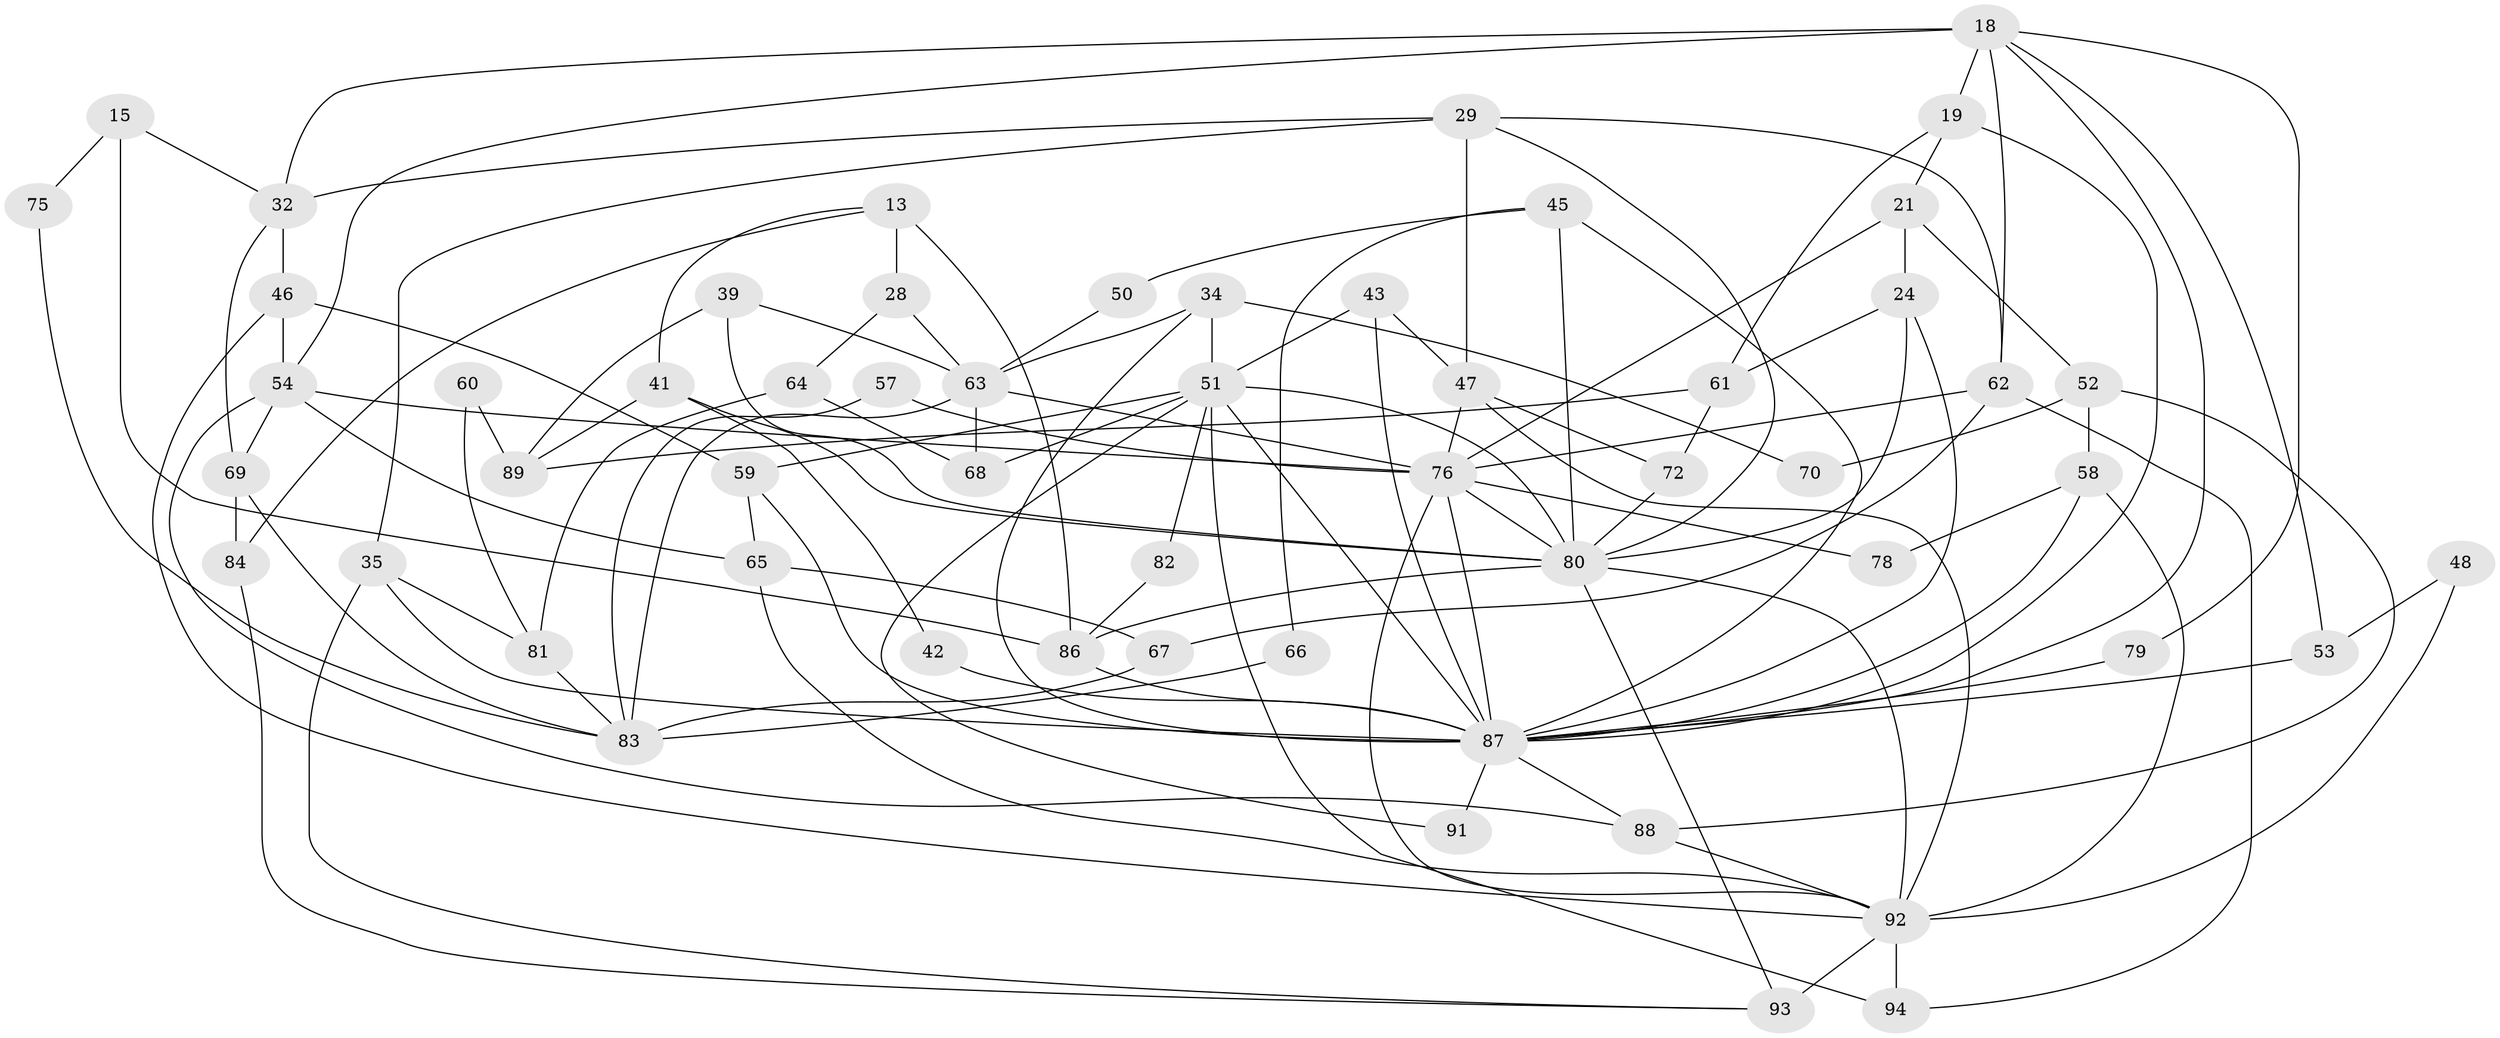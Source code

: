 // original degree distribution, {3: 0.2872340425531915, 6: 0.09574468085106383, 5: 0.18085106382978725, 4: 0.2553191489361702, 7: 0.0425531914893617, 2: 0.1276595744680851, 8: 0.010638297872340425}
// Generated by graph-tools (version 1.1) at 2025/52/03/04/25 21:52:48]
// undirected, 56 vertices, 121 edges
graph export_dot {
graph [start="1"]
  node [color=gray90,style=filled];
  13;
  15;
  18 [super="+1+9"];
  19;
  21;
  24;
  28;
  29;
  32 [super="+14"];
  34 [super="+33"];
  35 [super="+22"];
  39;
  41;
  42;
  43;
  45;
  46;
  47 [super="+12+26"];
  48;
  50;
  51 [super="+17"];
  52;
  53;
  54 [super="+8"];
  57;
  58 [super="+4+11"];
  59 [super="+25"];
  60;
  61;
  62 [super="+31"];
  63 [super="+7+23"];
  64;
  65;
  66;
  67;
  68;
  69;
  70;
  72;
  75;
  76 [super="+38+55"];
  78;
  79 [super="+71"];
  80 [super="+77+49"];
  81;
  82;
  83 [super="+74"];
  84;
  86 [super="+85"];
  87 [super="+36+73+56"];
  88;
  89;
  91;
  92 [super="+27+90"];
  93;
  94;
  13 -- 84;
  13 -- 28;
  13 -- 41;
  13 -- 86 [weight=2];
  15 -- 86 [weight=2];
  15 -- 75;
  15 -- 32;
  18 -- 19 [weight=2];
  18 -- 53;
  18 -- 32;
  18 -- 54;
  18 -- 62;
  18 -- 87;
  18 -- 79;
  19 -- 61;
  19 -- 21;
  19 -- 87;
  21 -- 76;
  21 -- 24;
  21 -- 52;
  24 -- 61;
  24 -- 80;
  24 -- 87;
  28 -- 64;
  28 -- 63;
  29 -- 35;
  29 -- 32;
  29 -- 80;
  29 -- 47;
  29 -- 62;
  32 -- 46;
  32 -- 69;
  34 -- 87 [weight=4];
  34 -- 51;
  34 -- 70;
  34 -- 63 [weight=2];
  35 -- 81 [weight=2];
  35 -- 87 [weight=2];
  35 -- 93;
  39 -- 89;
  39 -- 63;
  39 -- 80;
  41 -- 42;
  41 -- 89;
  41 -- 80;
  42 -- 87;
  43 -- 51;
  43 -- 47;
  43 -- 87;
  45 -- 87 [weight=3];
  45 -- 50;
  45 -- 66;
  45 -- 80 [weight=2];
  46 -- 54;
  46 -- 59;
  46 -- 92;
  47 -- 72;
  47 -- 92;
  47 -- 76;
  48 -- 53;
  48 -- 92;
  50 -- 63;
  51 -- 59 [weight=2];
  51 -- 68;
  51 -- 80 [weight=3];
  51 -- 82;
  51 -- 91;
  51 -- 94;
  51 -- 87;
  52 -- 88;
  52 -- 70;
  52 -- 58;
  53 -- 87;
  54 -- 69;
  54 -- 65 [weight=2];
  54 -- 88;
  54 -- 76 [weight=2];
  57 -- 83;
  57 -- 76;
  58 -- 92;
  58 -- 78;
  58 -- 87;
  59 -- 65;
  59 -- 87;
  60 -- 81;
  60 -- 89;
  61 -- 89;
  61 -- 72;
  62 -- 94;
  62 -- 76 [weight=2];
  62 -- 67;
  63 -- 68;
  63 -- 83 [weight=2];
  63 -- 76;
  64 -- 68;
  64 -- 81;
  65 -- 67;
  65 -- 92 [weight=2];
  66 -- 83;
  67 -- 83;
  69 -- 84;
  69 -- 83;
  72 -- 80;
  75 -- 83;
  76 -- 78;
  76 -- 80;
  76 -- 87 [weight=2];
  76 -- 92;
  79 -- 87 [weight=2];
  80 -- 86 [weight=2];
  80 -- 92;
  80 -- 93 [weight=2];
  81 -- 83 [weight=2];
  82 -- 86;
  84 -- 93;
  86 -- 87 [weight=2];
  87 -- 88;
  87 -- 91;
  88 -- 92;
  92 -- 93 [weight=2];
  92 -- 94;
}
